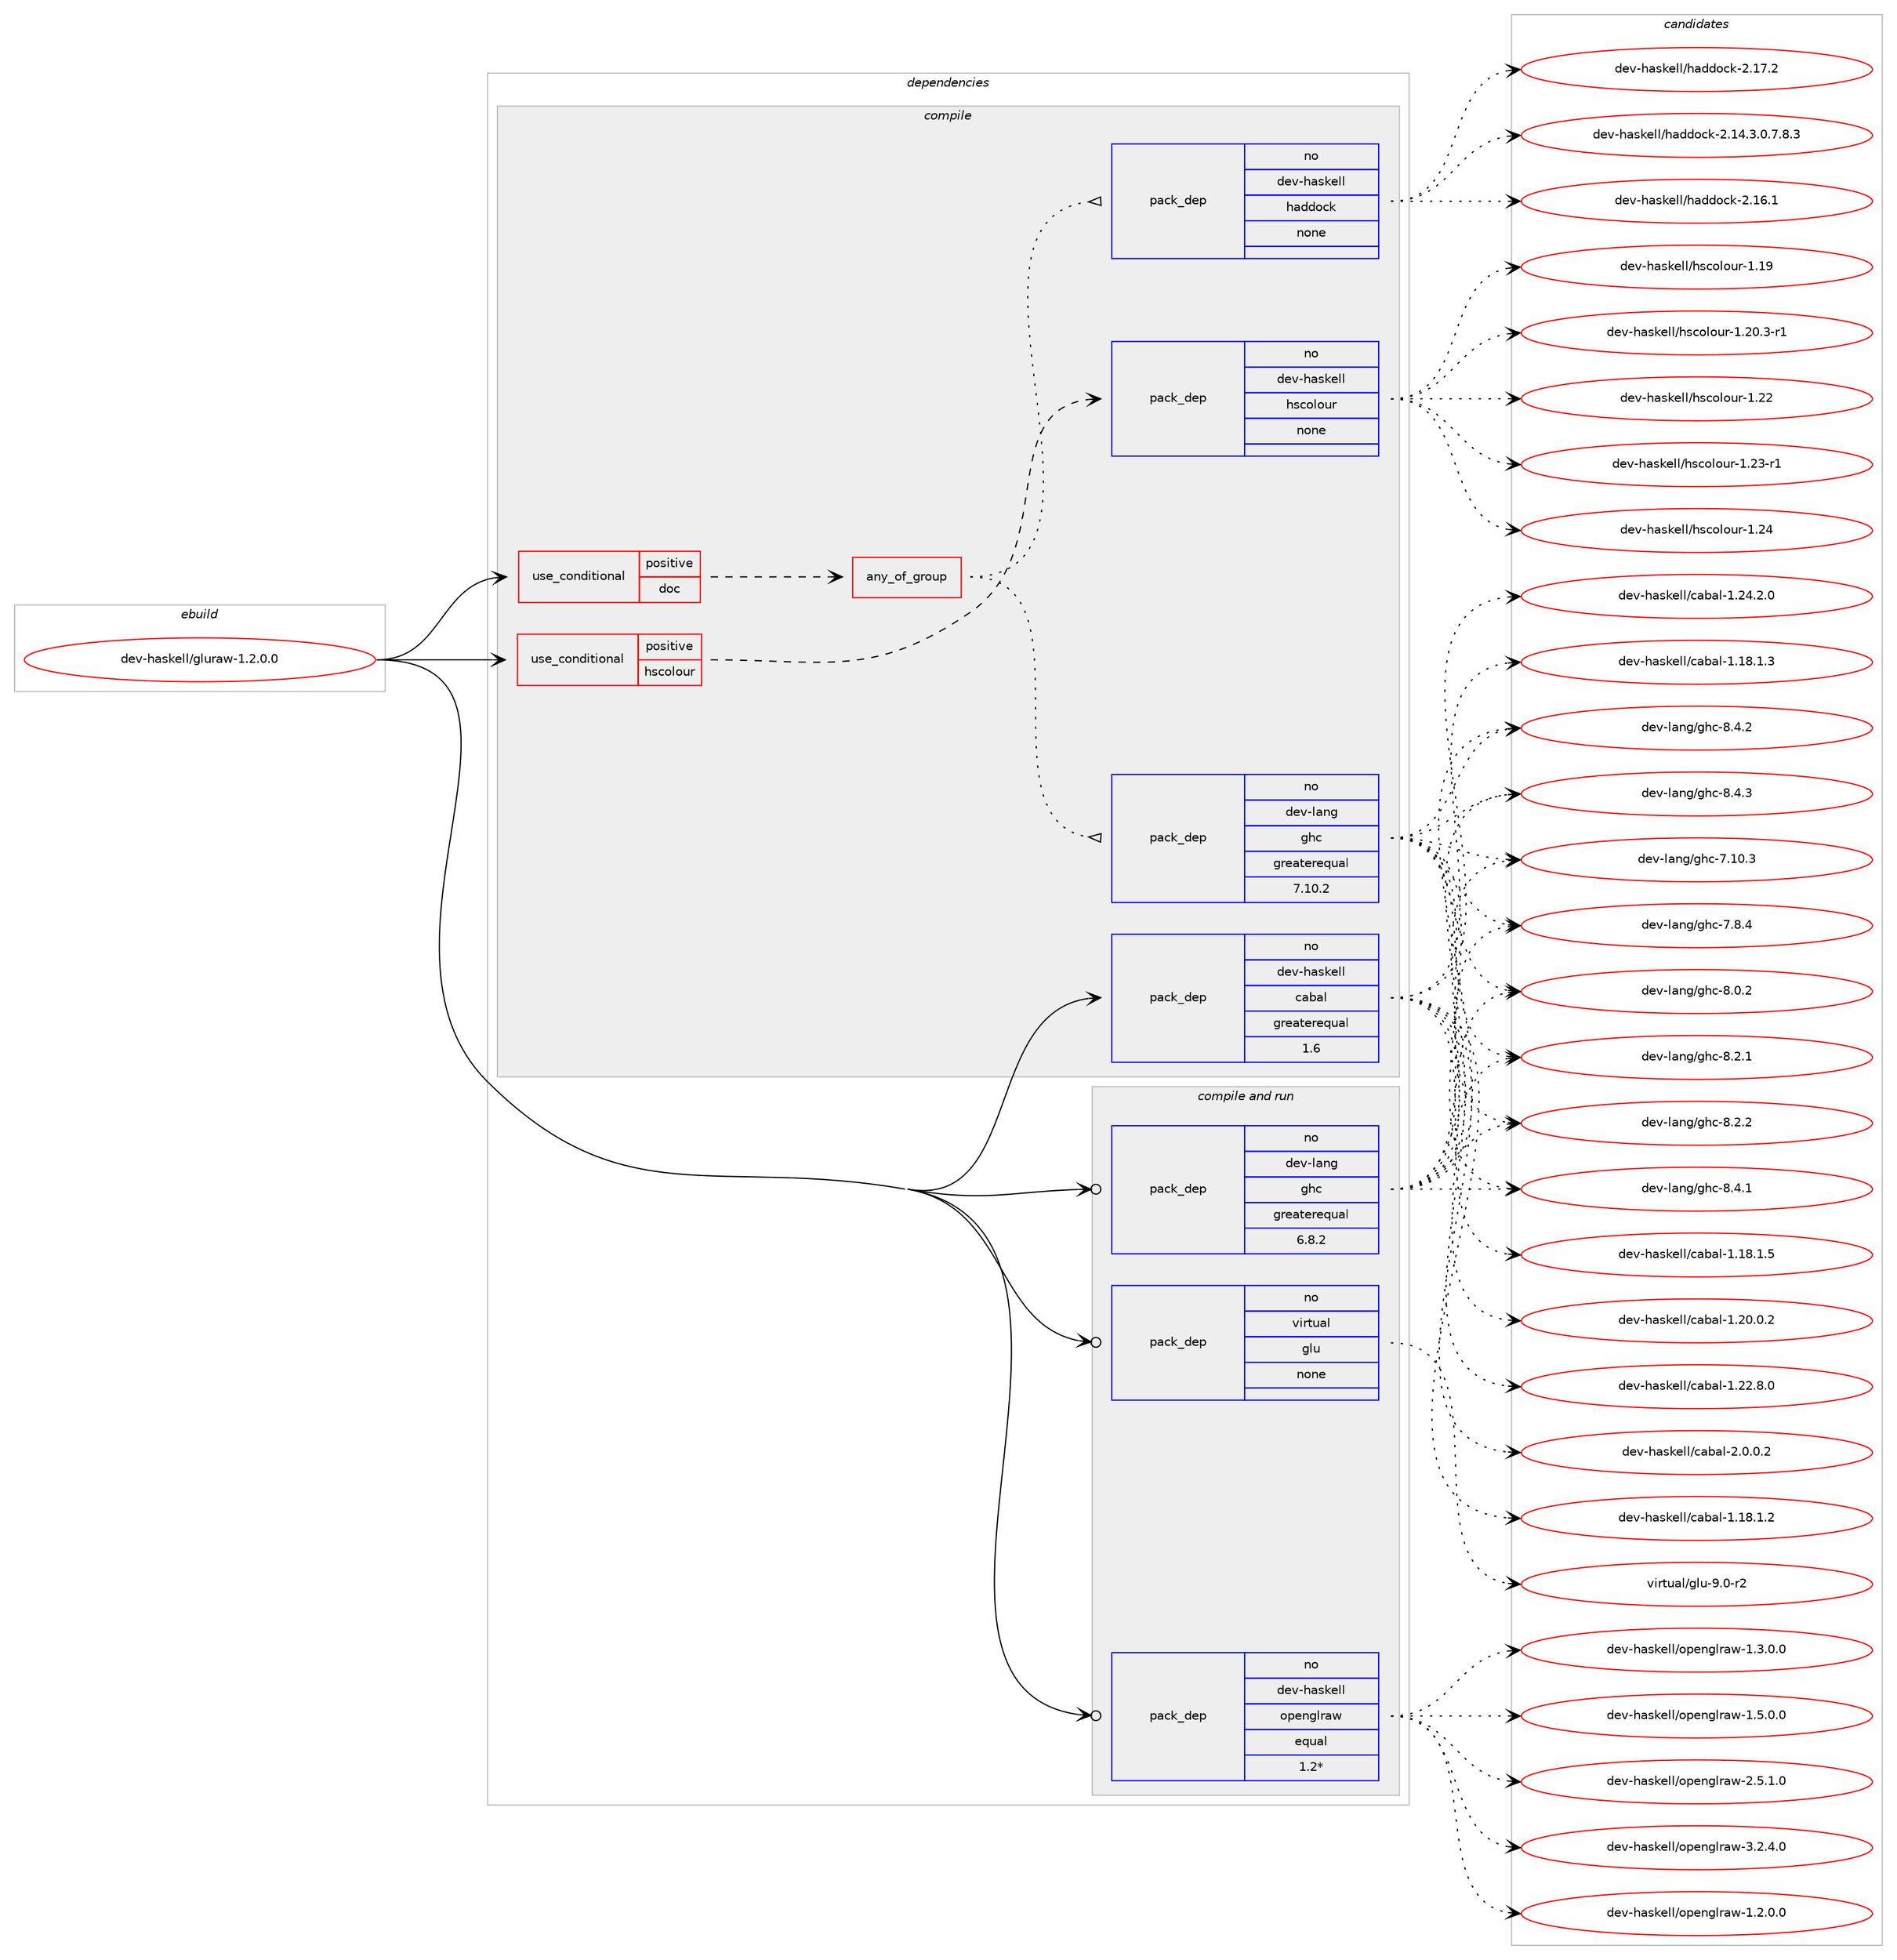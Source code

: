 digraph prolog {

# *************
# Graph options
# *************

newrank=true;
concentrate=true;
compound=true;
graph [rankdir=LR,fontname=Helvetica,fontsize=10,ranksep=1.5];#, ranksep=2.5, nodesep=0.2];
edge  [arrowhead=vee];
node  [fontname=Helvetica,fontsize=10];

# **********
# The ebuild
# **********

subgraph cluster_leftcol {
color=gray;
rank=same;
label=<<i>ebuild</i>>;
id [label="dev-haskell/gluraw-1.2.0.0", color=red, width=4, href="../dev-haskell/gluraw-1.2.0.0.svg"];
}

# ****************
# The dependencies
# ****************

subgraph cluster_midcol {
color=gray;
label=<<i>dependencies</i>>;
subgraph cluster_compile {
fillcolor="#eeeeee";
style=filled;
label=<<i>compile</i>>;
subgraph cond359670 {
dependency1333037 [label=<<TABLE BORDER="0" CELLBORDER="1" CELLSPACING="0" CELLPADDING="4"><TR><TD ROWSPAN="3" CELLPADDING="10">use_conditional</TD></TR><TR><TD>positive</TD></TR><TR><TD>doc</TD></TR></TABLE>>, shape=none, color=red];
subgraph any20931 {
dependency1333038 [label=<<TABLE BORDER="0" CELLBORDER="1" CELLSPACING="0" CELLPADDING="4"><TR><TD CELLPADDING="10">any_of_group</TD></TR></TABLE>>, shape=none, color=red];subgraph pack951884 {
dependency1333039 [label=<<TABLE BORDER="0" CELLBORDER="1" CELLSPACING="0" CELLPADDING="4" WIDTH="220"><TR><TD ROWSPAN="6" CELLPADDING="30">pack_dep</TD></TR><TR><TD WIDTH="110">no</TD></TR><TR><TD>dev-haskell</TD></TR><TR><TD>haddock</TD></TR><TR><TD>none</TD></TR><TR><TD></TD></TR></TABLE>>, shape=none, color=blue];
}
dependency1333038:e -> dependency1333039:w [weight=20,style="dotted",arrowhead="oinv"];
subgraph pack951885 {
dependency1333040 [label=<<TABLE BORDER="0" CELLBORDER="1" CELLSPACING="0" CELLPADDING="4" WIDTH="220"><TR><TD ROWSPAN="6" CELLPADDING="30">pack_dep</TD></TR><TR><TD WIDTH="110">no</TD></TR><TR><TD>dev-lang</TD></TR><TR><TD>ghc</TD></TR><TR><TD>greaterequal</TD></TR><TR><TD>7.10.2</TD></TR></TABLE>>, shape=none, color=blue];
}
dependency1333038:e -> dependency1333040:w [weight=20,style="dotted",arrowhead="oinv"];
}
dependency1333037:e -> dependency1333038:w [weight=20,style="dashed",arrowhead="vee"];
}
id:e -> dependency1333037:w [weight=20,style="solid",arrowhead="vee"];
subgraph cond359671 {
dependency1333041 [label=<<TABLE BORDER="0" CELLBORDER="1" CELLSPACING="0" CELLPADDING="4"><TR><TD ROWSPAN="3" CELLPADDING="10">use_conditional</TD></TR><TR><TD>positive</TD></TR><TR><TD>hscolour</TD></TR></TABLE>>, shape=none, color=red];
subgraph pack951886 {
dependency1333042 [label=<<TABLE BORDER="0" CELLBORDER="1" CELLSPACING="0" CELLPADDING="4" WIDTH="220"><TR><TD ROWSPAN="6" CELLPADDING="30">pack_dep</TD></TR><TR><TD WIDTH="110">no</TD></TR><TR><TD>dev-haskell</TD></TR><TR><TD>hscolour</TD></TR><TR><TD>none</TD></TR><TR><TD></TD></TR></TABLE>>, shape=none, color=blue];
}
dependency1333041:e -> dependency1333042:w [weight=20,style="dashed",arrowhead="vee"];
}
id:e -> dependency1333041:w [weight=20,style="solid",arrowhead="vee"];
subgraph pack951887 {
dependency1333043 [label=<<TABLE BORDER="0" CELLBORDER="1" CELLSPACING="0" CELLPADDING="4" WIDTH="220"><TR><TD ROWSPAN="6" CELLPADDING="30">pack_dep</TD></TR><TR><TD WIDTH="110">no</TD></TR><TR><TD>dev-haskell</TD></TR><TR><TD>cabal</TD></TR><TR><TD>greaterequal</TD></TR><TR><TD>1.6</TD></TR></TABLE>>, shape=none, color=blue];
}
id:e -> dependency1333043:w [weight=20,style="solid",arrowhead="vee"];
}
subgraph cluster_compileandrun {
fillcolor="#eeeeee";
style=filled;
label=<<i>compile and run</i>>;
subgraph pack951888 {
dependency1333044 [label=<<TABLE BORDER="0" CELLBORDER="1" CELLSPACING="0" CELLPADDING="4" WIDTH="220"><TR><TD ROWSPAN="6" CELLPADDING="30">pack_dep</TD></TR><TR><TD WIDTH="110">no</TD></TR><TR><TD>dev-haskell</TD></TR><TR><TD>openglraw</TD></TR><TR><TD>equal</TD></TR><TR><TD>1.2*</TD></TR></TABLE>>, shape=none, color=blue];
}
id:e -> dependency1333044:w [weight=20,style="solid",arrowhead="odotvee"];
subgraph pack951889 {
dependency1333045 [label=<<TABLE BORDER="0" CELLBORDER="1" CELLSPACING="0" CELLPADDING="4" WIDTH="220"><TR><TD ROWSPAN="6" CELLPADDING="30">pack_dep</TD></TR><TR><TD WIDTH="110">no</TD></TR><TR><TD>dev-lang</TD></TR><TR><TD>ghc</TD></TR><TR><TD>greaterequal</TD></TR><TR><TD>6.8.2</TD></TR></TABLE>>, shape=none, color=blue];
}
id:e -> dependency1333045:w [weight=20,style="solid",arrowhead="odotvee"];
subgraph pack951890 {
dependency1333046 [label=<<TABLE BORDER="0" CELLBORDER="1" CELLSPACING="0" CELLPADDING="4" WIDTH="220"><TR><TD ROWSPAN="6" CELLPADDING="30">pack_dep</TD></TR><TR><TD WIDTH="110">no</TD></TR><TR><TD>virtual</TD></TR><TR><TD>glu</TD></TR><TR><TD>none</TD></TR><TR><TD></TD></TR></TABLE>>, shape=none, color=blue];
}
id:e -> dependency1333046:w [weight=20,style="solid",arrowhead="odotvee"];
}
subgraph cluster_run {
fillcolor="#eeeeee";
style=filled;
label=<<i>run</i>>;
}
}

# **************
# The candidates
# **************

subgraph cluster_choices {
rank=same;
color=gray;
label=<<i>candidates</i>>;

subgraph choice951884 {
color=black;
nodesep=1;
choice1001011184510497115107101108108471049710010011199107455046495246514648465546564651 [label="dev-haskell/haddock-2.14.3.0.7.8.3", color=red, width=4,href="../dev-haskell/haddock-2.14.3.0.7.8.3.svg"];
choice100101118451049711510710110810847104971001001119910745504649544649 [label="dev-haskell/haddock-2.16.1", color=red, width=4,href="../dev-haskell/haddock-2.16.1.svg"];
choice100101118451049711510710110810847104971001001119910745504649554650 [label="dev-haskell/haddock-2.17.2", color=red, width=4,href="../dev-haskell/haddock-2.17.2.svg"];
dependency1333039:e -> choice1001011184510497115107101108108471049710010011199107455046495246514648465546564651:w [style=dotted,weight="100"];
dependency1333039:e -> choice100101118451049711510710110810847104971001001119910745504649544649:w [style=dotted,weight="100"];
dependency1333039:e -> choice100101118451049711510710110810847104971001001119910745504649554650:w [style=dotted,weight="100"];
}
subgraph choice951885 {
color=black;
nodesep=1;
choice1001011184510897110103471031049945554649484651 [label="dev-lang/ghc-7.10.3", color=red, width=4,href="../dev-lang/ghc-7.10.3.svg"];
choice10010111845108971101034710310499455546564652 [label="dev-lang/ghc-7.8.4", color=red, width=4,href="../dev-lang/ghc-7.8.4.svg"];
choice10010111845108971101034710310499455646484650 [label="dev-lang/ghc-8.0.2", color=red, width=4,href="../dev-lang/ghc-8.0.2.svg"];
choice10010111845108971101034710310499455646504649 [label="dev-lang/ghc-8.2.1", color=red, width=4,href="../dev-lang/ghc-8.2.1.svg"];
choice10010111845108971101034710310499455646504650 [label="dev-lang/ghc-8.2.2", color=red, width=4,href="../dev-lang/ghc-8.2.2.svg"];
choice10010111845108971101034710310499455646524649 [label="dev-lang/ghc-8.4.1", color=red, width=4,href="../dev-lang/ghc-8.4.1.svg"];
choice10010111845108971101034710310499455646524650 [label="dev-lang/ghc-8.4.2", color=red, width=4,href="../dev-lang/ghc-8.4.2.svg"];
choice10010111845108971101034710310499455646524651 [label="dev-lang/ghc-8.4.3", color=red, width=4,href="../dev-lang/ghc-8.4.3.svg"];
dependency1333040:e -> choice1001011184510897110103471031049945554649484651:w [style=dotted,weight="100"];
dependency1333040:e -> choice10010111845108971101034710310499455546564652:w [style=dotted,weight="100"];
dependency1333040:e -> choice10010111845108971101034710310499455646484650:w [style=dotted,weight="100"];
dependency1333040:e -> choice10010111845108971101034710310499455646504649:w [style=dotted,weight="100"];
dependency1333040:e -> choice10010111845108971101034710310499455646504650:w [style=dotted,weight="100"];
dependency1333040:e -> choice10010111845108971101034710310499455646524649:w [style=dotted,weight="100"];
dependency1333040:e -> choice10010111845108971101034710310499455646524650:w [style=dotted,weight="100"];
dependency1333040:e -> choice10010111845108971101034710310499455646524651:w [style=dotted,weight="100"];
}
subgraph choice951886 {
color=black;
nodesep=1;
choice100101118451049711510710110810847104115991111081111171144549464957 [label="dev-haskell/hscolour-1.19", color=red, width=4,href="../dev-haskell/hscolour-1.19.svg"];
choice10010111845104971151071011081084710411599111108111117114454946504846514511449 [label="dev-haskell/hscolour-1.20.3-r1", color=red, width=4,href="../dev-haskell/hscolour-1.20.3-r1.svg"];
choice100101118451049711510710110810847104115991111081111171144549465050 [label="dev-haskell/hscolour-1.22", color=red, width=4,href="../dev-haskell/hscolour-1.22.svg"];
choice1001011184510497115107101108108471041159911110811111711445494650514511449 [label="dev-haskell/hscolour-1.23-r1", color=red, width=4,href="../dev-haskell/hscolour-1.23-r1.svg"];
choice100101118451049711510710110810847104115991111081111171144549465052 [label="dev-haskell/hscolour-1.24", color=red, width=4,href="../dev-haskell/hscolour-1.24.svg"];
dependency1333042:e -> choice100101118451049711510710110810847104115991111081111171144549464957:w [style=dotted,weight="100"];
dependency1333042:e -> choice10010111845104971151071011081084710411599111108111117114454946504846514511449:w [style=dotted,weight="100"];
dependency1333042:e -> choice100101118451049711510710110810847104115991111081111171144549465050:w [style=dotted,weight="100"];
dependency1333042:e -> choice1001011184510497115107101108108471041159911110811111711445494650514511449:w [style=dotted,weight="100"];
dependency1333042:e -> choice100101118451049711510710110810847104115991111081111171144549465052:w [style=dotted,weight="100"];
}
subgraph choice951887 {
color=black;
nodesep=1;
choice10010111845104971151071011081084799979897108454946495646494650 [label="dev-haskell/cabal-1.18.1.2", color=red, width=4,href="../dev-haskell/cabal-1.18.1.2.svg"];
choice10010111845104971151071011081084799979897108454946495646494651 [label="dev-haskell/cabal-1.18.1.3", color=red, width=4,href="../dev-haskell/cabal-1.18.1.3.svg"];
choice10010111845104971151071011081084799979897108454946495646494653 [label="dev-haskell/cabal-1.18.1.5", color=red, width=4,href="../dev-haskell/cabal-1.18.1.5.svg"];
choice10010111845104971151071011081084799979897108454946504846484650 [label="dev-haskell/cabal-1.20.0.2", color=red, width=4,href="../dev-haskell/cabal-1.20.0.2.svg"];
choice10010111845104971151071011081084799979897108454946505046564648 [label="dev-haskell/cabal-1.22.8.0", color=red, width=4,href="../dev-haskell/cabal-1.22.8.0.svg"];
choice10010111845104971151071011081084799979897108454946505246504648 [label="dev-haskell/cabal-1.24.2.0", color=red, width=4,href="../dev-haskell/cabal-1.24.2.0.svg"];
choice100101118451049711510710110810847999798971084550464846484650 [label="dev-haskell/cabal-2.0.0.2", color=red, width=4,href="../dev-haskell/cabal-2.0.0.2.svg"];
dependency1333043:e -> choice10010111845104971151071011081084799979897108454946495646494650:w [style=dotted,weight="100"];
dependency1333043:e -> choice10010111845104971151071011081084799979897108454946495646494651:w [style=dotted,weight="100"];
dependency1333043:e -> choice10010111845104971151071011081084799979897108454946495646494653:w [style=dotted,weight="100"];
dependency1333043:e -> choice10010111845104971151071011081084799979897108454946504846484650:w [style=dotted,weight="100"];
dependency1333043:e -> choice10010111845104971151071011081084799979897108454946505046564648:w [style=dotted,weight="100"];
dependency1333043:e -> choice10010111845104971151071011081084799979897108454946505246504648:w [style=dotted,weight="100"];
dependency1333043:e -> choice100101118451049711510710110810847999798971084550464846484650:w [style=dotted,weight="100"];
}
subgraph choice951888 {
color=black;
nodesep=1;
choice100101118451049711510710110810847111112101110103108114971194549465046484648 [label="dev-haskell/openglraw-1.2.0.0", color=red, width=4,href="../dev-haskell/openglraw-1.2.0.0.svg"];
choice100101118451049711510710110810847111112101110103108114971194549465146484648 [label="dev-haskell/openglraw-1.3.0.0", color=red, width=4,href="../dev-haskell/openglraw-1.3.0.0.svg"];
choice100101118451049711510710110810847111112101110103108114971194549465346484648 [label="dev-haskell/openglraw-1.5.0.0", color=red, width=4,href="../dev-haskell/openglraw-1.5.0.0.svg"];
choice100101118451049711510710110810847111112101110103108114971194550465346494648 [label="dev-haskell/openglraw-2.5.1.0", color=red, width=4,href="../dev-haskell/openglraw-2.5.1.0.svg"];
choice100101118451049711510710110810847111112101110103108114971194551465046524648 [label="dev-haskell/openglraw-3.2.4.0", color=red, width=4,href="../dev-haskell/openglraw-3.2.4.0.svg"];
dependency1333044:e -> choice100101118451049711510710110810847111112101110103108114971194549465046484648:w [style=dotted,weight="100"];
dependency1333044:e -> choice100101118451049711510710110810847111112101110103108114971194549465146484648:w [style=dotted,weight="100"];
dependency1333044:e -> choice100101118451049711510710110810847111112101110103108114971194549465346484648:w [style=dotted,weight="100"];
dependency1333044:e -> choice100101118451049711510710110810847111112101110103108114971194550465346494648:w [style=dotted,weight="100"];
dependency1333044:e -> choice100101118451049711510710110810847111112101110103108114971194551465046524648:w [style=dotted,weight="100"];
}
subgraph choice951889 {
color=black;
nodesep=1;
choice1001011184510897110103471031049945554649484651 [label="dev-lang/ghc-7.10.3", color=red, width=4,href="../dev-lang/ghc-7.10.3.svg"];
choice10010111845108971101034710310499455546564652 [label="dev-lang/ghc-7.8.4", color=red, width=4,href="../dev-lang/ghc-7.8.4.svg"];
choice10010111845108971101034710310499455646484650 [label="dev-lang/ghc-8.0.2", color=red, width=4,href="../dev-lang/ghc-8.0.2.svg"];
choice10010111845108971101034710310499455646504649 [label="dev-lang/ghc-8.2.1", color=red, width=4,href="../dev-lang/ghc-8.2.1.svg"];
choice10010111845108971101034710310499455646504650 [label="dev-lang/ghc-8.2.2", color=red, width=4,href="../dev-lang/ghc-8.2.2.svg"];
choice10010111845108971101034710310499455646524649 [label="dev-lang/ghc-8.4.1", color=red, width=4,href="../dev-lang/ghc-8.4.1.svg"];
choice10010111845108971101034710310499455646524650 [label="dev-lang/ghc-8.4.2", color=red, width=4,href="../dev-lang/ghc-8.4.2.svg"];
choice10010111845108971101034710310499455646524651 [label="dev-lang/ghc-8.4.3", color=red, width=4,href="../dev-lang/ghc-8.4.3.svg"];
dependency1333045:e -> choice1001011184510897110103471031049945554649484651:w [style=dotted,weight="100"];
dependency1333045:e -> choice10010111845108971101034710310499455546564652:w [style=dotted,weight="100"];
dependency1333045:e -> choice10010111845108971101034710310499455646484650:w [style=dotted,weight="100"];
dependency1333045:e -> choice10010111845108971101034710310499455646504649:w [style=dotted,weight="100"];
dependency1333045:e -> choice10010111845108971101034710310499455646504650:w [style=dotted,weight="100"];
dependency1333045:e -> choice10010111845108971101034710310499455646524649:w [style=dotted,weight="100"];
dependency1333045:e -> choice10010111845108971101034710310499455646524650:w [style=dotted,weight="100"];
dependency1333045:e -> choice10010111845108971101034710310499455646524651:w [style=dotted,weight="100"];
}
subgraph choice951890 {
color=black;
nodesep=1;
choice1181051141161179710847103108117455746484511450 [label="virtual/glu-9.0-r2", color=red, width=4,href="../virtual/glu-9.0-r2.svg"];
dependency1333046:e -> choice1181051141161179710847103108117455746484511450:w [style=dotted,weight="100"];
}
}

}
